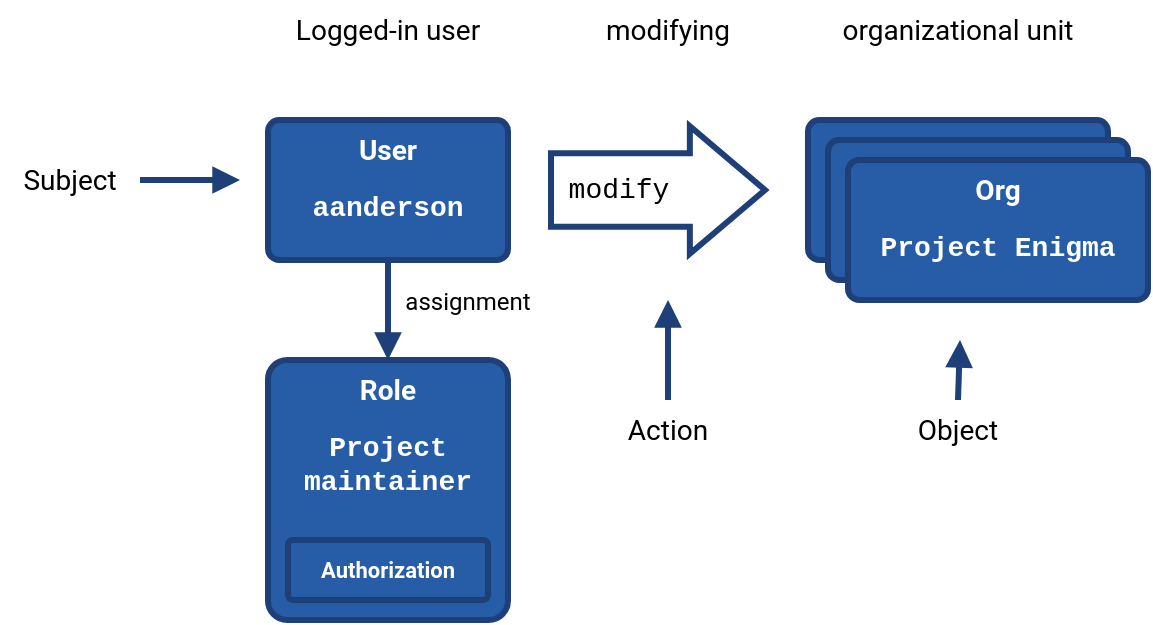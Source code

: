 <mxfile version="18.1.3" type="device"><diagram id="43pfkXMlwU1ZzaooSU9l" name="Page-1"><mxGraphModel dx="1356" dy="878" grid="1" gridSize="10" guides="1" tooltips="1" connect="1" arrows="1" fold="1" page="1" pageScale="1" pageWidth="827" pageHeight="1169" math="0" shadow="0"><root><mxCell id="0"/><mxCell id="1" parent="0"/><mxCell id="n1d-yau_zVzL3IA9N-CB-1" value="&lt;font color=&quot;#ffffff&quot; face=&quot;Roboto&quot; data-font-src=&quot;https://fonts.googleapis.com/css?family=Roboto&quot; style=&quot;line-height: 125%; font-size: 14px;&quot;&gt;User&lt;br&gt;&lt;/font&gt;&lt;p&gt;&lt;font face=&quot;Courier New&quot; color=&quot;#ffffff&quot; data-font-src=&quot;https://fonts.googleapis.com/css?family=Roboto&quot; style=&quot;line-height: 125%; font-size: 14px;&quot;&gt;aanderson&lt;/font&gt;&lt;/p&gt;" style="rounded=1;whiteSpace=wrap;html=1;strokeWidth=3;arcSize=8;strokeColor=#1E3F78;fillColor=#265DA6;fontStyle=1;spacing=2;fontSize=11;verticalAlign=top;" parent="1" vertex="1"><mxGeometry x="164" y="90" width="120" height="70" as="geometry"/></mxCell><mxCell id="n1d-yau_zVzL3IA9N-CB-2" value="&lt;font color=&quot;#ffffff&quot; face=&quot;Roboto&quot; data-font-src=&quot;https://fonts.googleapis.com/css?family=Roboto&quot; style=&quot;line-height: 125%; font-size: 14px;&quot;&gt;Org&lt;br&gt;&lt;/font&gt;&lt;p&gt;&lt;font face=&quot;Courier New&quot; color=&quot;#ffffff&quot; data-font-src=&quot;https://fonts.googleapis.com/css?family=Roboto&quot; style=&quot;line-height: 125%; font-size: 14px;&quot;&gt;Project Enigma&lt;/font&gt;&lt;/p&gt;" style="rounded=1;whiteSpace=wrap;html=1;strokeWidth=3;arcSize=8;strokeColor=#1E3F78;fillColor=#265DA6;fontStyle=1;spacing=2;fontSize=11;verticalAlign=top;" parent="1" vertex="1"><mxGeometry x="434" y="90" width="150" height="70" as="geometry"/></mxCell><mxCell id="n1d-yau_zVzL3IA9N-CB-3" value="" style="shape=flexArrow;endArrow=classic;html=1;rounded=0;fontFamily=Courier New;fontSize=14;width=34.762;endSize=11.524;endWidth=23.923;strokeColor=#1E3F78;strokeWidth=3;" parent="1" edge="1"><mxGeometry width="50" height="50" relative="1" as="geometry"><mxPoint x="304" y="125" as="sourcePoint"/><mxPoint x="414" y="125" as="targetPoint"/></mxGeometry></mxCell><mxCell id="n1d-yau_zVzL3IA9N-CB-4" value="modify" style="edgeLabel;html=1;align=center;verticalAlign=middle;resizable=0;points=[];fontSize=14;fontFamily=Courier New;" parent="n1d-yau_zVzL3IA9N-CB-3" vertex="1" connectable="0"><mxGeometry x="-0.373" relative="1" as="geometry"><mxPoint as="offset"/></mxGeometry></mxCell><mxCell id="n1d-yau_zVzL3IA9N-CB-5" value="Logged-in user" style="text;html=1;strokeColor=none;fillColor=none;align=center;verticalAlign=middle;whiteSpace=wrap;rounded=0;fontFamily=Roboto;fontSize=14;fontSource=https%3A%2F%2Ffonts.googleapis.com%2Fcss%3Ffamily%3DRoboto;" parent="1" vertex="1"><mxGeometry x="164" y="30" width="120" height="30" as="geometry"/></mxCell><mxCell id="n1d-yau_zVzL3IA9N-CB-6" value="organizational unit" style="text;html=1;strokeColor=none;fillColor=none;align=center;verticalAlign=middle;whiteSpace=wrap;rounded=0;fontFamily=Roboto;fontSize=14;fontSource=https%3A%2F%2Ffonts.googleapis.com%2Fcss%3Ffamily%3DRoboto;" parent="1" vertex="1"><mxGeometry x="434" y="30" width="150" height="30" as="geometry"/></mxCell><mxCell id="n1d-yau_zVzL3IA9N-CB-7" value="modifying" style="text;html=1;strokeColor=none;fillColor=none;align=center;verticalAlign=middle;whiteSpace=wrap;rounded=0;fontFamily=Roboto;fontSize=14;fontSource=https%3A%2F%2Ffonts.googleapis.com%2Fcss%3Ffamily%3DRoboto;" parent="1" vertex="1"><mxGeometry x="304" y="30" width="120" height="30" as="geometry"/></mxCell><mxCell id="n1d-yau_zVzL3IA9N-CB-8" value="Subject" style="text;html=1;strokeColor=none;fillColor=none;align=center;verticalAlign=middle;whiteSpace=wrap;rounded=0;fontFamily=Roboto;fontSize=14;fontSource=https%3A%2F%2Ffonts.googleapis.com%2Fcss%3Ffamily%3DRoboto;" parent="1" vertex="1"><mxGeometry x="30" y="110" width="70" height="20" as="geometry"/></mxCell><mxCell id="n1d-yau_zVzL3IA9N-CB-9" value="" style="endArrow=block;html=1;strokeWidth=3;strokeColor=#1E3F78;endFill=1;rounded=0;fontFamily=Roboto;fontSource=https%3A%2F%2Ffonts.googleapis.com%2Fcss%3Ffamily%3DRoboto;fontSize=14;" parent="1" edge="1"><mxGeometry width="50" height="50" relative="1" as="geometry"><mxPoint x="100" y="120" as="sourcePoint"/><mxPoint x="150" y="120" as="targetPoint"/></mxGeometry></mxCell><mxCell id="n1d-yau_zVzL3IA9N-CB-10" value="Object" style="text;html=1;strokeColor=none;fillColor=none;align=center;verticalAlign=middle;whiteSpace=wrap;rounded=0;fontFamily=Roboto;fontSize=14;fontSource=https%3A%2F%2Ffonts.googleapis.com%2Fcss%3Ffamily%3DRoboto;" parent="1" vertex="1"><mxGeometry x="449" y="230" width="120" height="30" as="geometry"/></mxCell><mxCell id="n1d-yau_zVzL3IA9N-CB-11" value="" style="endArrow=block;html=1;strokeWidth=3;strokeColor=#1E3F78;endFill=1;rounded=0;fontFamily=Roboto;fontSource=https%3A%2F%2Ffonts.googleapis.com%2Fcss%3Ffamily%3DRoboto;fontSize=14;" parent="1" edge="1"><mxGeometry width="50" height="50" relative="1" as="geometry"><mxPoint x="509" y="230" as="sourcePoint"/><mxPoint x="510" y="200" as="targetPoint"/></mxGeometry></mxCell><mxCell id="n1d-yau_zVzL3IA9N-CB-12" value="Action" style="text;html=1;strokeColor=none;fillColor=none;align=center;verticalAlign=middle;whiteSpace=wrap;rounded=0;fontFamily=Roboto;fontSize=14;fontSource=https%3A%2F%2Ffonts.googleapis.com%2Fcss%3Ffamily%3DRoboto;" parent="1" vertex="1"><mxGeometry x="304" y="230" width="120" height="30" as="geometry"/></mxCell><mxCell id="n1d-yau_zVzL3IA9N-CB-13" value="" style="endArrow=block;html=1;strokeWidth=3;strokeColor=#1E3F78;endFill=1;rounded=0;fontFamily=Roboto;fontSource=https%3A%2F%2Ffonts.googleapis.com%2Fcss%3Ffamily%3DRoboto;fontSize=14;" parent="1" edge="1"><mxGeometry width="50" height="50" relative="1" as="geometry"><mxPoint x="364" y="230" as="sourcePoint"/><mxPoint x="364" y="180" as="targetPoint"/></mxGeometry></mxCell><mxCell id="n1d-yau_zVzL3IA9N-CB-14" value="&lt;font color=&quot;#ffffff&quot; face=&quot;Roboto&quot; data-font-src=&quot;https://fonts.googleapis.com/css?family=Roboto&quot; style=&quot;line-height: 125%; font-size: 14px;&quot;&gt;Role&lt;br&gt;&lt;/font&gt;&lt;p&gt;&lt;font face=&quot;Courier New&quot; color=&quot;#ffffff&quot; data-font-src=&quot;https://fonts.googleapis.com/css?family=Roboto&quot; style=&quot;line-height: 125%; font-size: 14px;&quot;&gt;Project maintainer&lt;/font&gt;&lt;/p&gt;" style="rounded=1;whiteSpace=wrap;html=1;strokeWidth=3;arcSize=8;strokeColor=#1E3F78;fillColor=#265DA6;fontStyle=1;spacing=2;fontSize=11;verticalAlign=top;" parent="1" vertex="1"><mxGeometry x="164" y="210" width="120" height="130" as="geometry"/></mxCell><mxCell id="n1d-yau_zVzL3IA9N-CB-16" value="" style="endArrow=block;html=1;strokeWidth=3;strokeColor=#1E3F78;endFill=1;rounded=0;fontFamily=Roboto;fontSource=https%3A%2F%2Ffonts.googleapis.com%2Fcss%3Ffamily%3DRoboto;fontSize=14;exitX=0.5;exitY=1;exitDx=0;exitDy=0;entryX=0.5;entryY=0;entryDx=0;entryDy=0;" parent="1" source="n1d-yau_zVzL3IA9N-CB-1" target="n1d-yau_zVzL3IA9N-CB-14" edge="1"><mxGeometry width="50" height="50" relative="1" as="geometry"><mxPoint x="444" y="180" as="sourcePoint"/><mxPoint x="494" y="130" as="targetPoint"/></mxGeometry></mxCell><mxCell id="n1d-yau_zVzL3IA9N-CB-17" value="&lt;font style=&quot;font-size: 12px;&quot;&gt;assignment&lt;/font&gt;" style="text;html=1;strokeColor=none;fillColor=none;align=center;verticalAlign=middle;whiteSpace=wrap;rounded=0;fontFamily=Roboto;fontSize=14;fontSource=https%3A%2F%2Ffonts.googleapis.com%2Fcss%3Ffamily%3DRoboto;" parent="1" vertex="1"><mxGeometry x="204" y="170" width="120" height="20" as="geometry"/></mxCell><mxCell id="n1d-yau_zVzL3IA9N-CB-22" value="&lt;font color=&quot;#ffffff&quot; face=&quot;Roboto&quot; data-font-src=&quot;https://fonts.googleapis.com/css?family=Roboto&quot; style=&quot;font-size: 11px; line-height: 125%;&quot;&gt;Authorization&lt;/font&gt;" style="rounded=1;whiteSpace=wrap;html=1;strokeWidth=3;arcSize=8;strokeColor=#1E3F78;fillColor=#265DA6;fontStyle=1;spacing=2;fontSize=11;fontFamily=Roboto;fontSource=https%3A%2F%2Ffonts.googleapis.com%2Fcss%3Ffamily%3DRoboto;" parent="1" vertex="1"><mxGeometry x="174" y="300" width="100" height="30" as="geometry"/></mxCell><mxCell id="qjQiGKCvqm_EoDEiXN_h-1" value="&lt;font color=&quot;#ffffff&quot; face=&quot;Roboto&quot; data-font-src=&quot;https://fonts.googleapis.com/css?family=Roboto&quot; style=&quot;line-height: 125%; font-size: 14px;&quot;&gt;Org&lt;br&gt;&lt;/font&gt;&lt;p&gt;&lt;font face=&quot;Courier New&quot; color=&quot;#ffffff&quot; data-font-src=&quot;https://fonts.googleapis.com/css?family=Roboto&quot; style=&quot;line-height: 125%; font-size: 14px;&quot;&gt;Project Enigma&lt;/font&gt;&lt;/p&gt;" style="rounded=1;whiteSpace=wrap;html=1;strokeWidth=3;arcSize=8;strokeColor=#1E3F78;fillColor=#265DA6;fontStyle=1;spacing=2;fontSize=11;verticalAlign=top;" vertex="1" parent="1"><mxGeometry x="444" y="100" width="150" height="70" as="geometry"/></mxCell><mxCell id="qjQiGKCvqm_EoDEiXN_h-2" value="&lt;font color=&quot;#ffffff&quot; face=&quot;Roboto&quot; data-font-src=&quot;https://fonts.googleapis.com/css?family=Roboto&quot; style=&quot;line-height: 125%; font-size: 14px;&quot;&gt;Org&lt;br&gt;&lt;/font&gt;&lt;p&gt;&lt;font face=&quot;Courier New&quot; color=&quot;#ffffff&quot; data-font-src=&quot;https://fonts.googleapis.com/css?family=Roboto&quot; style=&quot;line-height: 125%; font-size: 14px;&quot;&gt;Project Enigma&lt;/font&gt;&lt;/p&gt;" style="rounded=1;whiteSpace=wrap;html=1;strokeWidth=3;arcSize=8;strokeColor=#1E3F78;fillColor=#265DA6;fontStyle=1;spacing=2;fontSize=11;verticalAlign=top;" vertex="1" parent="1"><mxGeometry x="454" y="110" width="150" height="70" as="geometry"/></mxCell></root></mxGraphModel></diagram></mxfile>